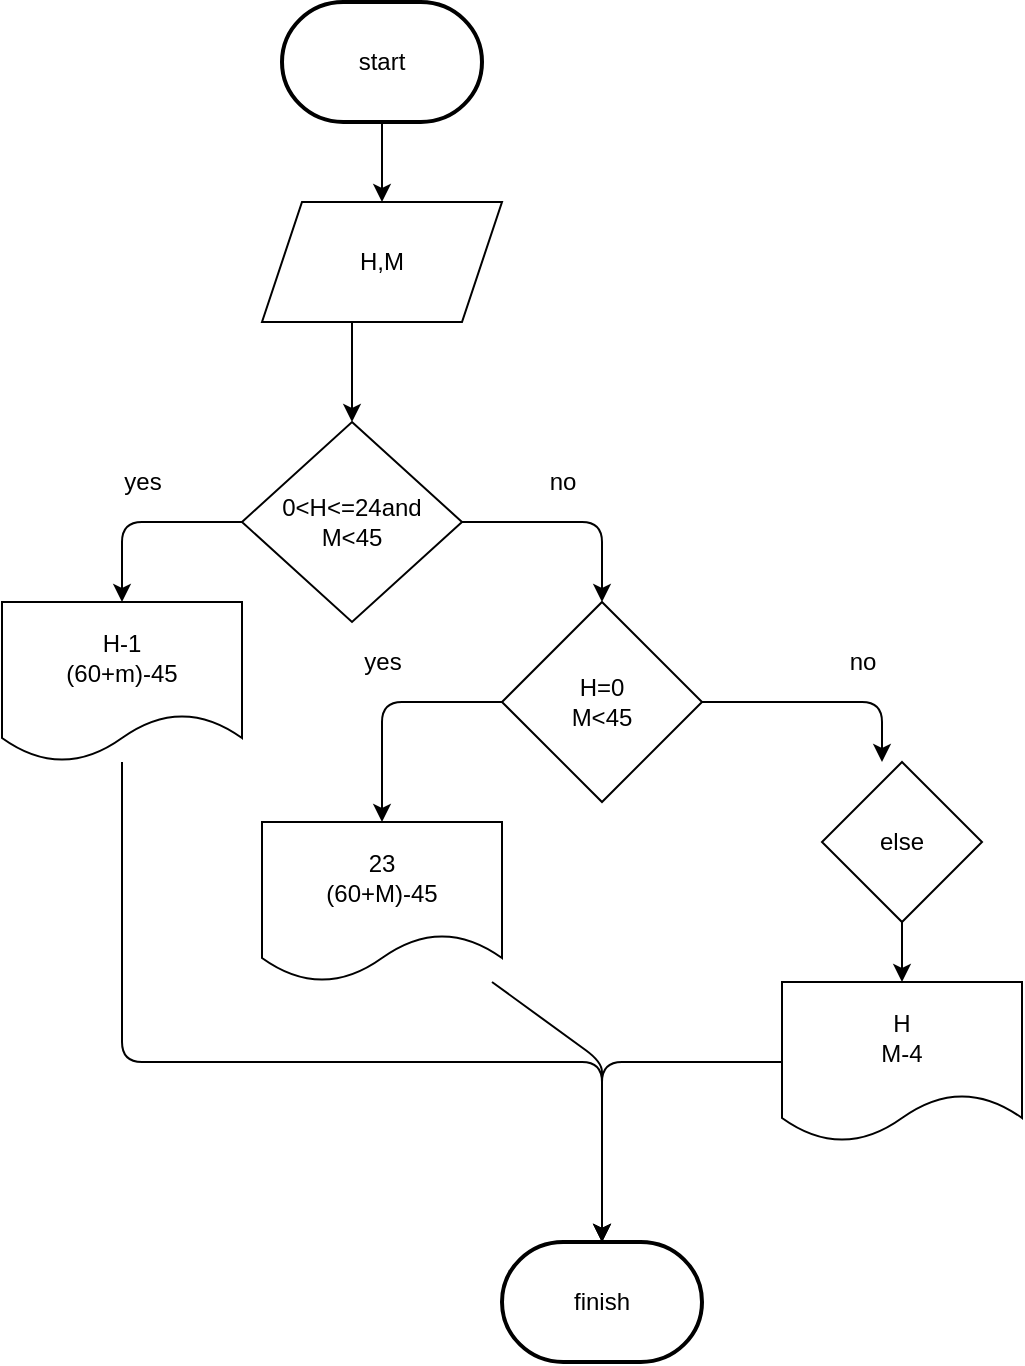 <mxfile>
    <diagram id="ammEkxNgeqznwqyl_zok" name="Page-1">
        <mxGraphModel dx="1204" dy="682" grid="1" gridSize="10" guides="1" tooltips="1" connect="1" arrows="1" fold="1" page="1" pageScale="1" pageWidth="827" pageHeight="1169" math="0" shadow="0">
            <root>
                <mxCell id="0"/>
                <mxCell id="1" parent="0"/>
                <mxCell id="2" style="edgeStyle=none;html=1;" edge="1" parent="1" source="hK9dYVTgotJlq2frz4qQ-1">
                    <mxGeometry relative="1" as="geometry">
                        <mxPoint x="230" y="120" as="targetPoint"/>
                    </mxGeometry>
                </mxCell>
                <mxCell id="hK9dYVTgotJlq2frz4qQ-1" value="start" style="strokeWidth=2;html=1;shape=mxgraph.flowchart.terminator;whiteSpace=wrap;" parent="1" vertex="1">
                    <mxGeometry x="180" y="20" width="100" height="60" as="geometry"/>
                </mxCell>
                <mxCell id="10" style="edgeStyle=none;html=1;" edge="1" parent="1" source="7">
                    <mxGeometry relative="1" as="geometry">
                        <mxPoint x="100" y="320" as="targetPoint"/>
                        <Array as="points">
                            <mxPoint x="100" y="280"/>
                        </Array>
                    </mxGeometry>
                </mxCell>
                <mxCell id="12" style="edgeStyle=none;html=1;" edge="1" parent="1" source="7">
                    <mxGeometry relative="1" as="geometry">
                        <mxPoint x="340" y="320" as="targetPoint"/>
                        <Array as="points">
                            <mxPoint x="340" y="280"/>
                        </Array>
                    </mxGeometry>
                </mxCell>
                <mxCell id="7" value="0&amp;lt;H&amp;lt;=24and&lt;br&gt;M&amp;lt;45" style="rhombus;whiteSpace=wrap;html=1;" vertex="1" parent="1">
                    <mxGeometry x="160" y="230" width="110" height="100" as="geometry"/>
                </mxCell>
                <mxCell id="9" style="edgeStyle=none;html=1;entryX=0.5;entryY=0;entryDx=0;entryDy=0;" edge="1" parent="1" source="8" target="7">
                    <mxGeometry relative="1" as="geometry">
                        <Array as="points">
                            <mxPoint x="215" y="180"/>
                        </Array>
                    </mxGeometry>
                </mxCell>
                <mxCell id="8" value="H,M" style="shape=parallelogram;perimeter=parallelogramPerimeter;whiteSpace=wrap;html=1;fixedSize=1;" vertex="1" parent="1">
                    <mxGeometry x="170" y="120" width="120" height="60" as="geometry"/>
                </mxCell>
                <mxCell id="23" style="edgeStyle=none;html=1;" edge="1" parent="1" source="11">
                    <mxGeometry relative="1" as="geometry">
                        <mxPoint x="340" y="640" as="targetPoint"/>
                        <Array as="points">
                            <mxPoint x="100" y="550"/>
                            <mxPoint x="340" y="550"/>
                        </Array>
                    </mxGeometry>
                </mxCell>
                <mxCell id="11" value="H-1&lt;br&gt;(60+m)-45" style="shape=document;whiteSpace=wrap;html=1;boundedLbl=1;" vertex="1" parent="1">
                    <mxGeometry x="40" y="320" width="120" height="80" as="geometry"/>
                </mxCell>
                <mxCell id="14" style="edgeStyle=none;html=1;" edge="1" parent="1" source="13">
                    <mxGeometry relative="1" as="geometry">
                        <mxPoint x="230" y="430" as="targetPoint"/>
                        <Array as="points">
                            <mxPoint x="230" y="370"/>
                        </Array>
                    </mxGeometry>
                </mxCell>
                <mxCell id="16" style="edgeStyle=none;html=1;" edge="1" parent="1" source="13">
                    <mxGeometry relative="1" as="geometry">
                        <mxPoint x="480" y="400" as="targetPoint"/>
                        <Array as="points">
                            <mxPoint x="480" y="370"/>
                        </Array>
                    </mxGeometry>
                </mxCell>
                <mxCell id="13" value="H=0&lt;br&gt;M&amp;lt;45" style="rhombus;whiteSpace=wrap;html=1;" vertex="1" parent="1">
                    <mxGeometry x="290" y="320" width="100" height="100" as="geometry"/>
                </mxCell>
                <mxCell id="22" style="edgeStyle=none;html=1;entryX=0.5;entryY=0;entryDx=0;entryDy=0;entryPerimeter=0;" edge="1" parent="1" source="15" target="20">
                    <mxGeometry relative="1" as="geometry">
                        <Array as="points">
                            <mxPoint x="340" y="550"/>
                            <mxPoint x="340" y="560"/>
                        </Array>
                    </mxGeometry>
                </mxCell>
                <mxCell id="15" value="23&lt;br&gt;(60+M)-45" style="shape=document;whiteSpace=wrap;html=1;boundedLbl=1;" vertex="1" parent="1">
                    <mxGeometry x="170" y="430" width="120" height="80" as="geometry"/>
                </mxCell>
                <mxCell id="18" style="edgeStyle=none;html=1;" edge="1" parent="1" source="17">
                    <mxGeometry relative="1" as="geometry">
                        <mxPoint x="490" y="510" as="targetPoint"/>
                    </mxGeometry>
                </mxCell>
                <mxCell id="17" value="else" style="rhombus;whiteSpace=wrap;html=1;" vertex="1" parent="1">
                    <mxGeometry x="450" y="400" width="80" height="80" as="geometry"/>
                </mxCell>
                <mxCell id="21" style="edgeStyle=none;html=1;entryX=0.5;entryY=0;entryDx=0;entryDy=0;entryPerimeter=0;" edge="1" parent="1" source="19" target="20">
                    <mxGeometry relative="1" as="geometry">
                        <Array as="points">
                            <mxPoint x="340" y="550"/>
                        </Array>
                    </mxGeometry>
                </mxCell>
                <mxCell id="19" value="H&lt;br&gt;M-4" style="shape=document;whiteSpace=wrap;html=1;boundedLbl=1;" vertex="1" parent="1">
                    <mxGeometry x="430" y="510" width="120" height="80" as="geometry"/>
                </mxCell>
                <mxCell id="20" value="finish" style="strokeWidth=2;html=1;shape=mxgraph.flowchart.terminator;whiteSpace=wrap;" vertex="1" parent="1">
                    <mxGeometry x="290" y="640" width="100" height="60" as="geometry"/>
                </mxCell>
                <mxCell id="24" value="yes" style="text;html=1;align=center;verticalAlign=middle;resizable=0;points=[];autosize=1;strokeColor=none;fillColor=none;" vertex="1" parent="1">
                    <mxGeometry x="95" y="250" width="30" height="20" as="geometry"/>
                </mxCell>
                <mxCell id="25" value="no" style="text;html=1;align=center;verticalAlign=middle;resizable=0;points=[];autosize=1;strokeColor=none;fillColor=none;" vertex="1" parent="1">
                    <mxGeometry x="305" y="250" width="30" height="20" as="geometry"/>
                </mxCell>
                <mxCell id="26" value="yes" style="text;html=1;align=center;verticalAlign=middle;resizable=0;points=[];autosize=1;strokeColor=none;fillColor=none;" vertex="1" parent="1">
                    <mxGeometry x="215" y="340" width="30" height="20" as="geometry"/>
                </mxCell>
                <mxCell id="27" value="no" style="text;html=1;align=center;verticalAlign=middle;resizable=0;points=[];autosize=1;strokeColor=none;fillColor=none;" vertex="1" parent="1">
                    <mxGeometry x="455" y="340" width="30" height="20" as="geometry"/>
                </mxCell>
            </root>
        </mxGraphModel>
    </diagram>
</mxfile>